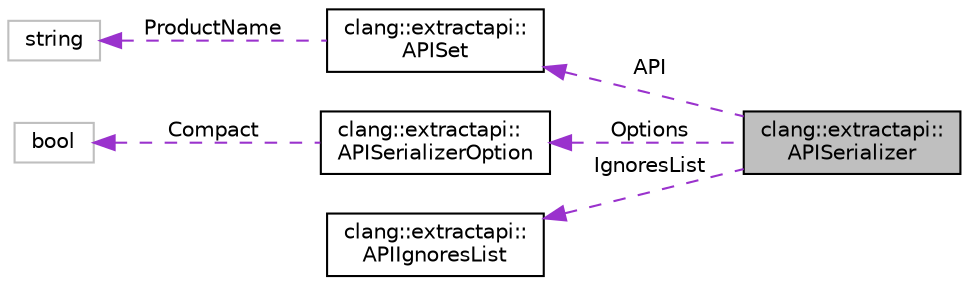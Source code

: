 digraph "clang::extractapi::APISerializer"
{
 // LATEX_PDF_SIZE
  bgcolor="transparent";
  edge [fontname="Helvetica",fontsize="10",labelfontname="Helvetica",labelfontsize="10"];
  node [fontname="Helvetica",fontsize="10",shape=record];
  rankdir="LR";
  Node1 [label="clang::extractapi::\lAPISerializer",height=0.2,width=0.4,color="black", fillcolor="grey75", style="filled", fontcolor="black",tooltip="The base interface of serializers for API information."];
  Node2 -> Node1 [dir="back",color="darkorchid3",fontsize="10",style="dashed",label=" API" ,fontname="Helvetica"];
  Node2 [label="clang::extractapi::\lAPISet",height=0.2,width=0.4,color="black",URL="$classclang_1_1extractapi_1_1APISet.html",tooltip="APISet holds the set of API records collected from given inputs."];
  Node3 -> Node2 [dir="back",color="darkorchid3",fontsize="10",style="dashed",label=" ProductName" ,fontname="Helvetica"];
  Node3 [label="string",height=0.2,width=0.4,color="grey75",tooltip=" "];
  Node4 -> Node1 [dir="back",color="darkorchid3",fontsize="10",style="dashed",label=" Options" ,fontname="Helvetica"];
  Node4 [label="clang::extractapi::\lAPISerializerOption",height=0.2,width=0.4,color="black",URL="$structclang_1_1extractapi_1_1APISerializerOption.html",tooltip="Common options to customize the serializer output."];
  Node5 -> Node4 [dir="back",color="darkorchid3",fontsize="10",style="dashed",label=" Compact" ,fontname="Helvetica"];
  Node5 [label="bool",height=0.2,width=0.4,color="grey75",tooltip=" "];
  Node6 -> Node1 [dir="back",color="darkorchid3",fontsize="10",style="dashed",label=" IgnoresList" ,fontname="Helvetica"];
  Node6 [label="clang::extractapi::\lAPIIgnoresList",height=0.2,width=0.4,color="black",URL="$structclang_1_1extractapi_1_1APIIgnoresList.html",tooltip="A type that provides access to a new line separated list of symbol names to ignore when extracting AP..."];
}
